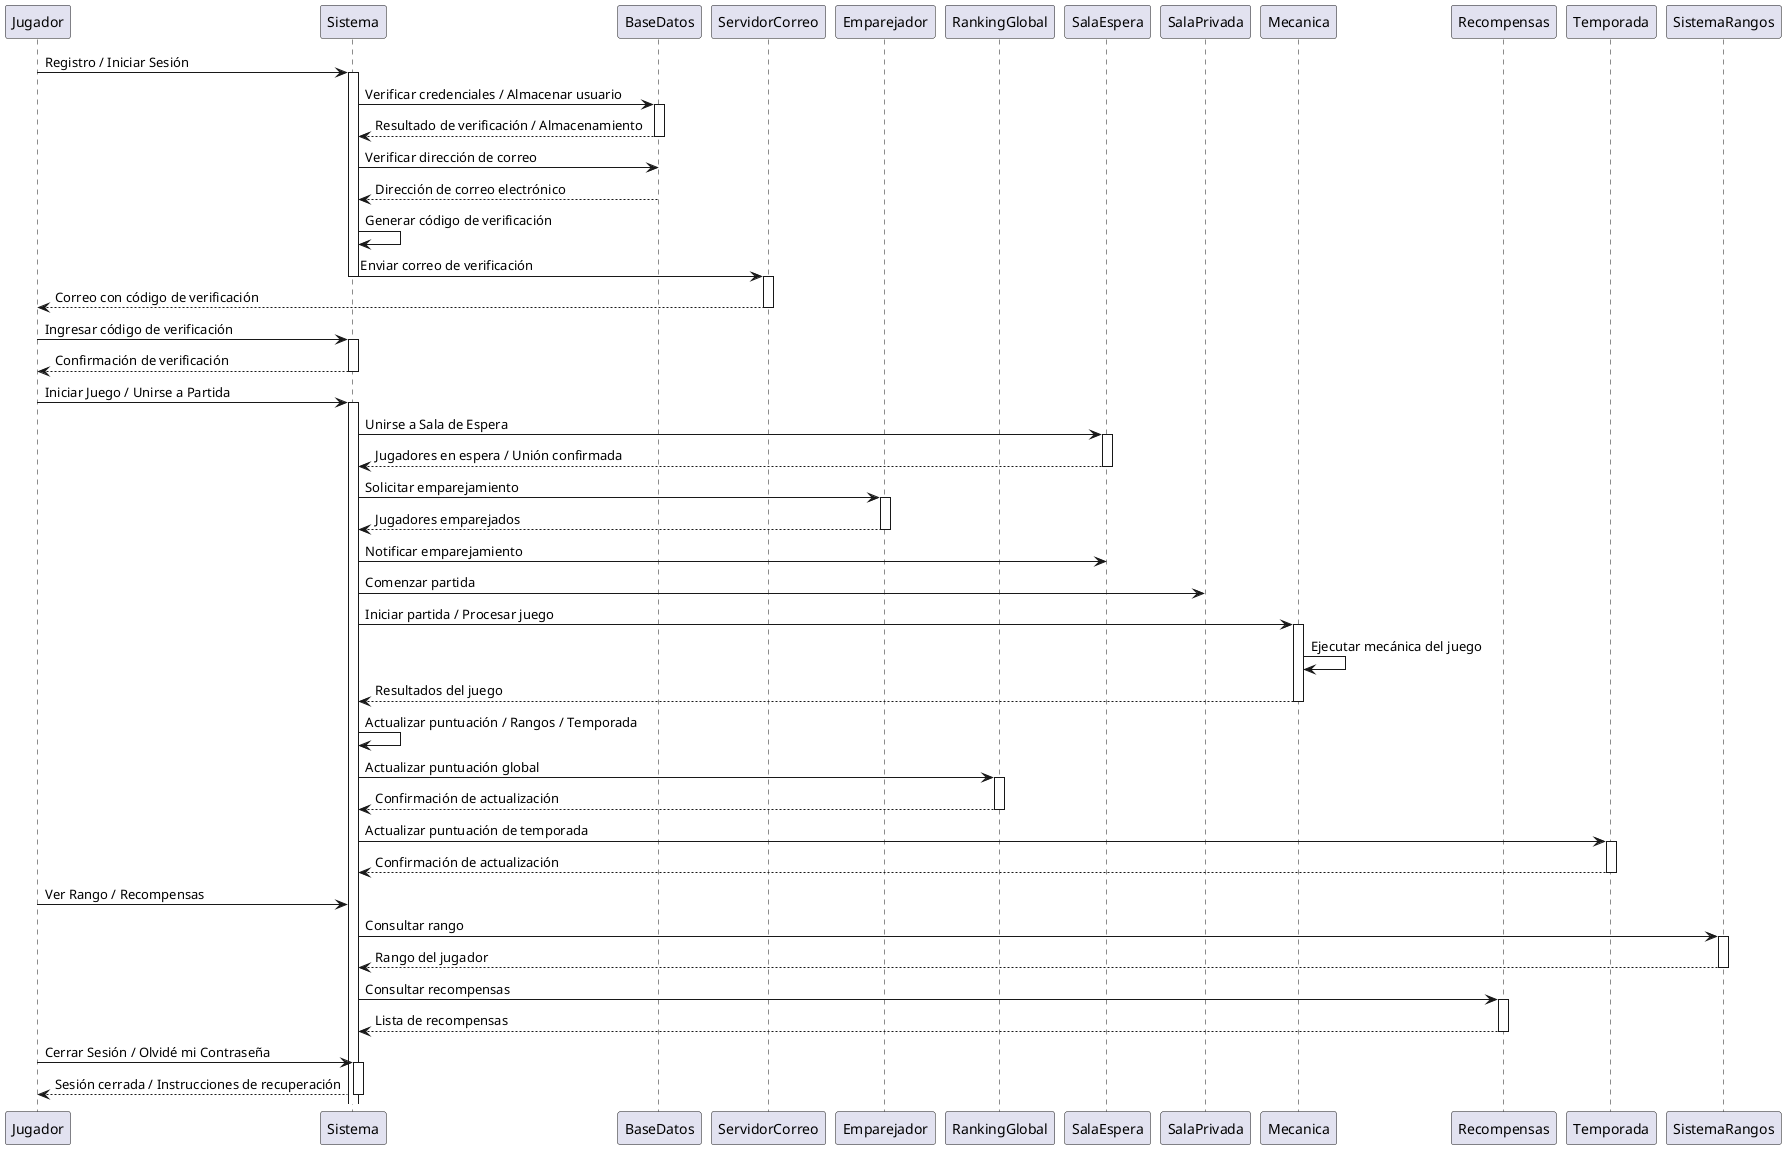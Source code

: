 @startuml general
' Actores
participant Jugador
participant Sistema
participant BaseDatos
participant ServidorCorreo
participant Emparejador
participant RankingGlobal
participant SalaEspera
participant SalaPrivada
participant Mecanica
participant Recompensas
participant Temporada
participant SistemaRangos

' Referencias a los diagramas anteriores

Jugador -> Sistema: Registro / Iniciar Sesión
activate Sistema
Sistema -> BaseDatos: Verificar credenciales / Almacenar usuario
activate BaseDatos
BaseDatos --> Sistema: Resultado de verificación / Almacenamiento
deactivate BaseDatos

Sistema -> BaseDatos: Verificar dirección de correo
BaseDatos --> Sistema: Dirección de correo electrónico
deactivate BaseDatos

Sistema -> Sistema: Generar código de verificación
Sistema -> ServidorCorreo: Enviar correo de verificación
deactivate Sistema
activate ServidorCorreo
ServidorCorreo --> Jugador: Correo con código de verificación
deactivate ServidorCorreo
Jugador -> Sistema: Ingresar código de verificación
activate Sistema
Sistema --> Jugador: Confirmación de verificación
deactivate Sistema

Jugador -> Sistema: Iniciar Juego / Unirse a Partida
activate Sistema
Sistema -> SalaEspera: Unirse a Sala de Espera
activate SalaEspera
SalaEspera --> Sistema: Jugadores en espera / Unión confirmada
deactivate SalaEspera

Sistema -> Emparejador: Solicitar emparejamiento
activate Emparejador
Emparejador --> Sistema: Jugadores emparejados
deactivate Emparejador

Sistema -> SalaEspera: Notificar emparejamiento
Sistema -> SalaPrivada: Comenzar partida
deactivate SalaEspera
deactivate SalaPrivada

Sistema -> Mecanica: Iniciar partida / Procesar juego
activate Mecanica
Mecanica -> Mecanica: Ejecutar mecánica del juego
Mecanica --> Sistema: Resultados del juego
deactivate Mecanica

Sistema -> Sistema: Actualizar puntuación / Rangos / Temporada
Sistema -> RankingGlobal: Actualizar puntuación global
activate RankingGlobal
RankingGlobal --> Sistema: Confirmación de actualización
deactivate RankingGlobal

Sistema -> Temporada: Actualizar puntuación de temporada
activate Temporada
Temporada --> Sistema: Confirmación de actualización
deactivate Temporada

Jugador -> Sistema: Ver Rango / Recompensas
Sistema -> SistemaRangos: Consultar rango
activate SistemaRangos
SistemaRangos --> Sistema: Rango del jugador
deactivate SistemaRangos

Sistema -> Recompensas: Consultar recompensas
activate Recompensas
Recompensas --> Sistema: Lista de recompensas
deactivate Recompensas

Jugador -> Sistema: Cerrar Sesión / Olvidé mi Contraseña
activate Sistema
Sistema --> Jugador: Sesión cerrada / Instrucciones de recuperación
deactivate Sistema
@enduml